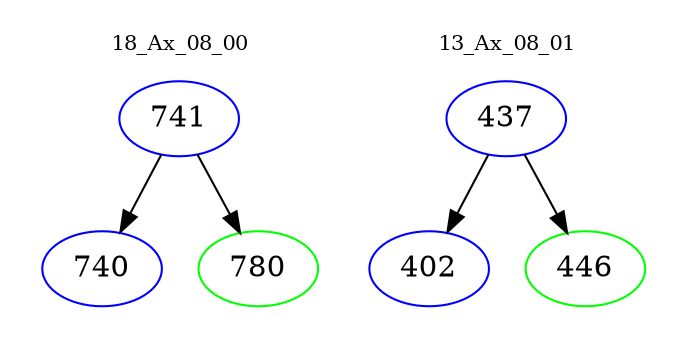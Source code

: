 digraph{
subgraph cluster_0 {
color = white
label = "18_Ax_08_00";
fontsize=10;
T0_741 [label="741", color="blue"]
T0_741 -> T0_740 [color="black"]
T0_740 [label="740", color="blue"]
T0_741 -> T0_780 [color="black"]
T0_780 [label="780", color="green"]
}
subgraph cluster_1 {
color = white
label = "13_Ax_08_01";
fontsize=10;
T1_437 [label="437", color="blue"]
T1_437 -> T1_402 [color="black"]
T1_402 [label="402", color="blue"]
T1_437 -> T1_446 [color="black"]
T1_446 [label="446", color="green"]
}
}
